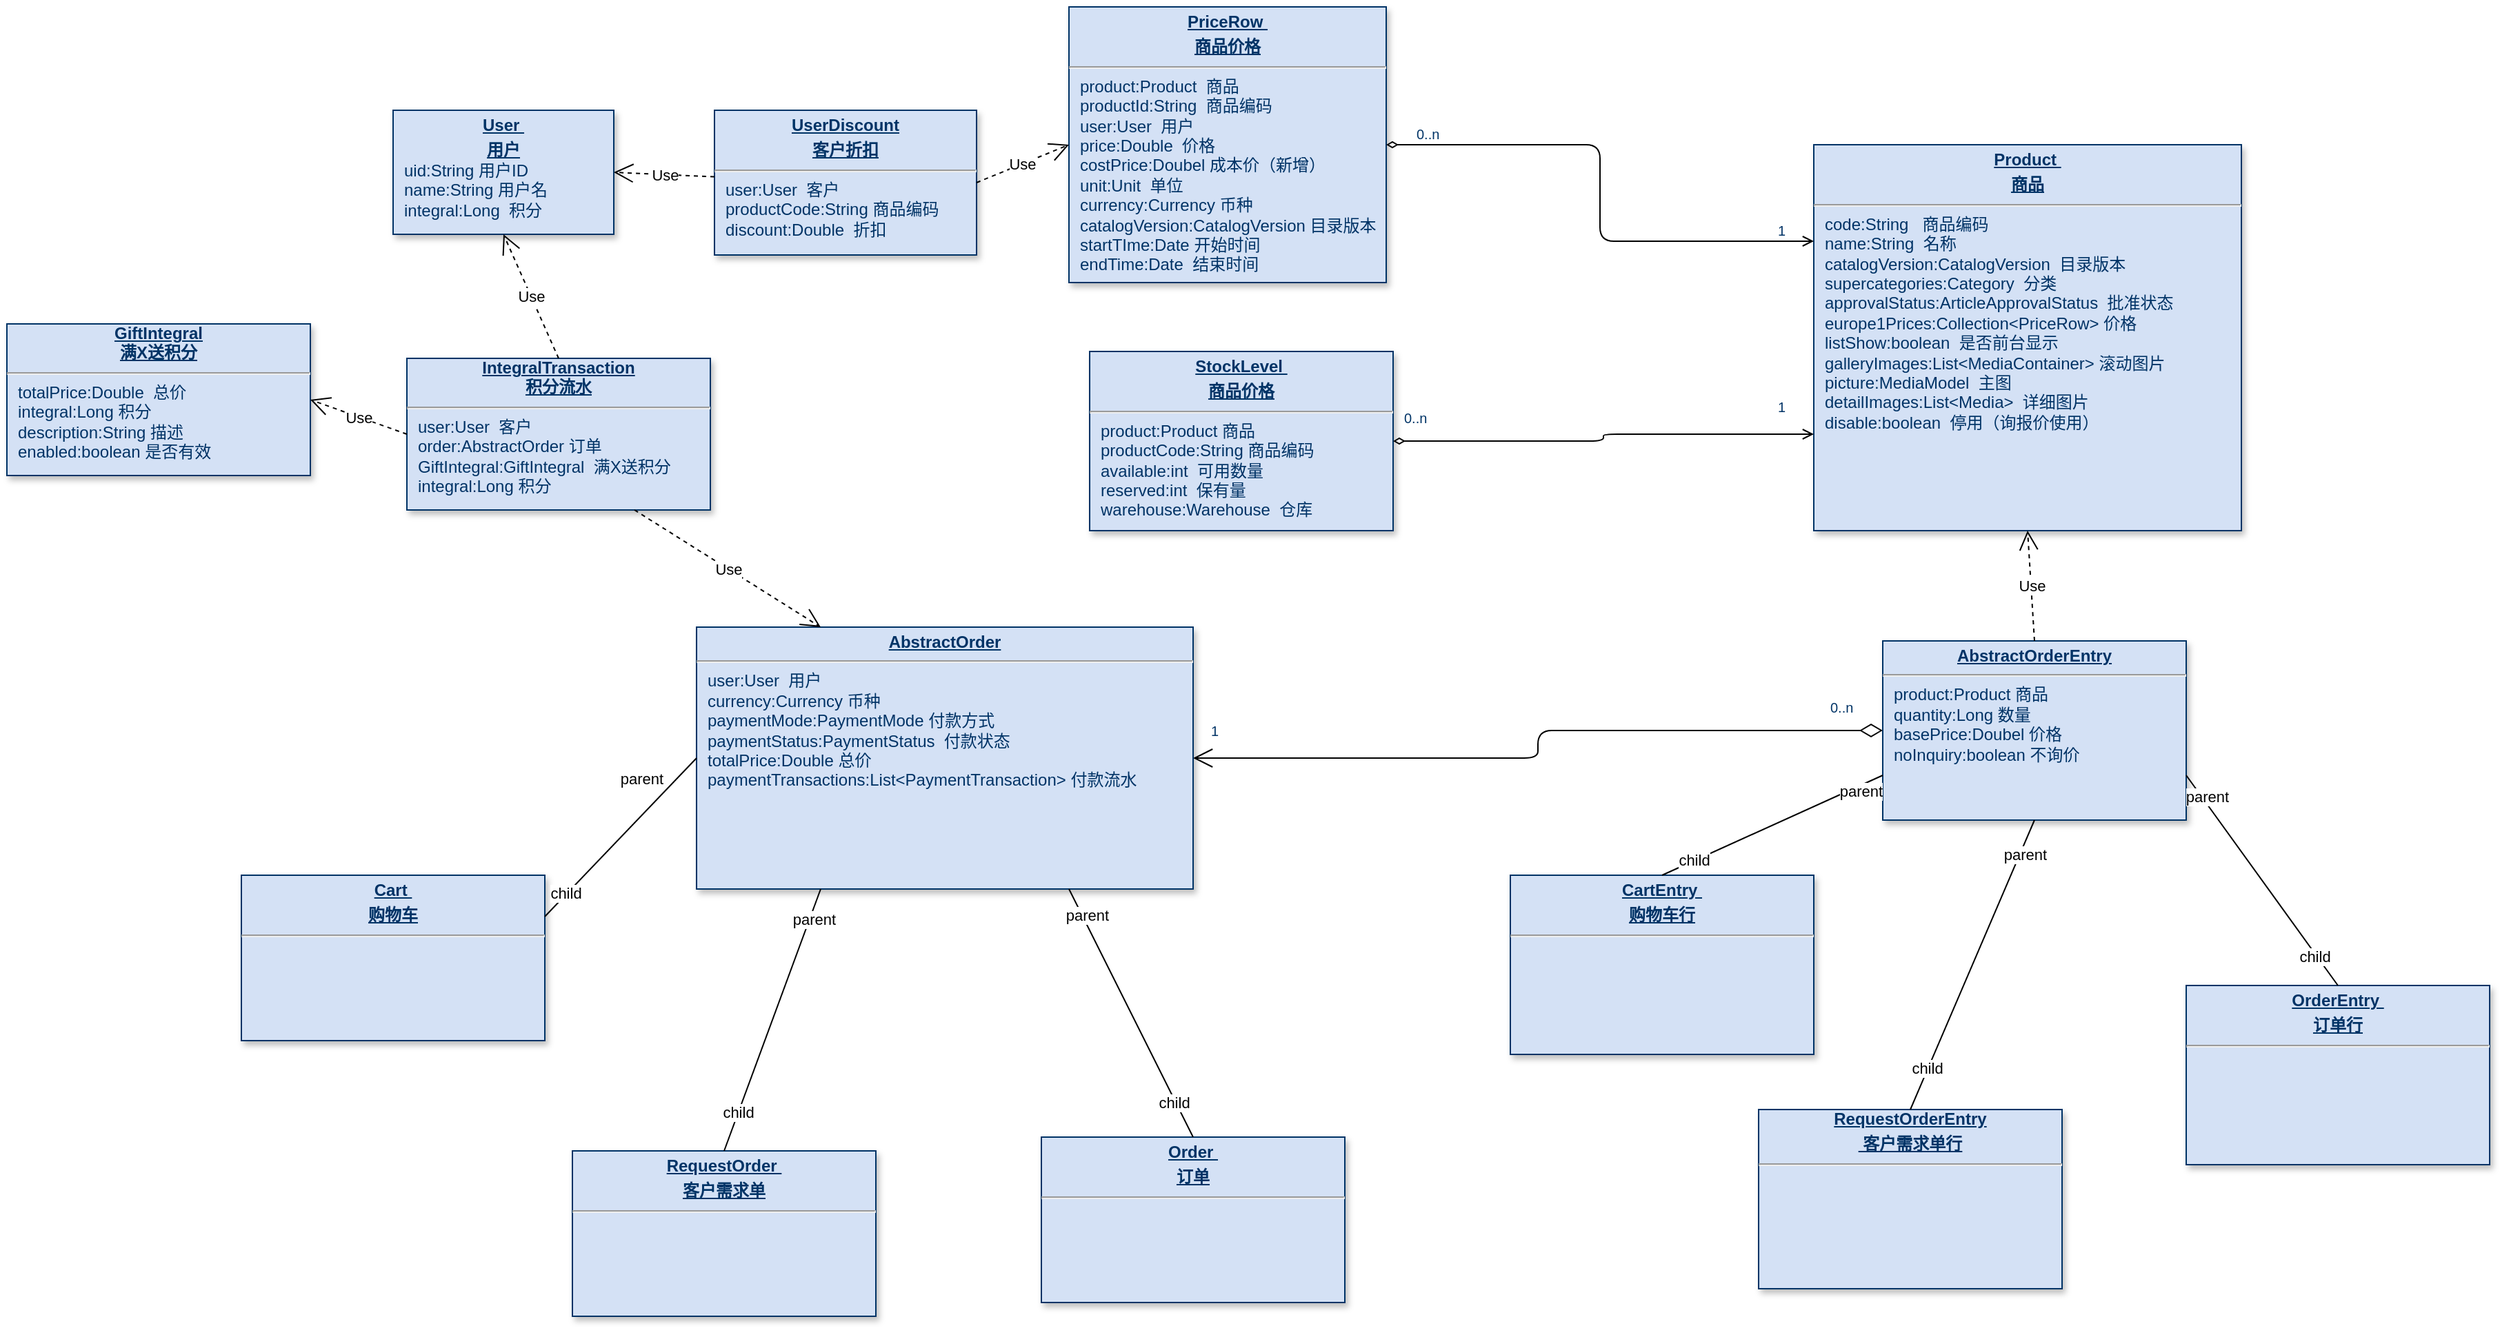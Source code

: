 <mxfile version="15.7.3" type="github"><diagram name="前台下单" id="efa7a0a1-bf9b-a30e-e6df-94a7791c09e9"><mxGraphModel dx="2009" dy="588" grid="1" gridSize="10" guides="1" tooltips="1" connect="1" arrows="1" fold="1" page="1" pageScale="1" pageWidth="826" pageHeight="1169" background="none" math="0" shadow="0"><root><mxCell id="0"/><mxCell id="1" parent="0"/><mxCell id="qegKbZxgv4PJoruQwuUI-114" value="&lt;p style=&quot;margin: 0px ; margin-top: 4px ; text-align: center ; text-decoration: underline&quot;&gt;&lt;b&gt;Product&amp;nbsp;&lt;/b&gt;&lt;/p&gt;&lt;p style=&quot;margin: 0px ; margin-top: 4px ; text-align: center ; text-decoration: underline&quot;&gt;&lt;b&gt;商品&lt;/b&gt;&lt;/p&gt;&lt;hr&gt;&lt;p style=&quot;margin: 0px ; margin-left: 8px&quot;&gt;code:String&amp;nbsp; &amp;nbsp;商品编码&lt;/p&gt;&lt;p style=&quot;margin: 0px ; margin-left: 8px&quot;&gt;name:String&amp;nbsp; 名称&lt;/p&gt;&lt;p style=&quot;margin: 0px ; margin-left: 8px&quot;&gt;catalogVersion:CatalogVersion&amp;nbsp; 目录版本&lt;br&gt;&lt;/p&gt;&lt;p style=&quot;margin: 0px ; margin-left: 8px&quot;&gt;supercategories:Category&amp;nbsp; 分类&lt;br&gt;&lt;/p&gt;&lt;p style=&quot;margin: 0px ; margin-left: 8px&quot;&gt;approvalStatus:ArticleApprovalStatus&amp;nbsp; 批准状态&lt;br&gt;&lt;/p&gt;&lt;p style=&quot;margin: 0px ; margin-left: 8px&quot;&gt;europe1Prices:Collection&amp;lt;PriceRow&amp;gt; 价格&lt;br&gt;&lt;/p&gt;&lt;p style=&quot;margin: 0px ; margin-left: 8px&quot;&gt;listShow:boolean&amp;nbsp; 是否前台显示&lt;br&gt;&lt;/p&gt;&lt;p style=&quot;margin: 0px ; margin-left: 8px&quot;&gt;galleryImages:List&amp;lt;MediaContainer&amp;gt; 滚动图片&lt;br&gt;&lt;/p&gt;&lt;p style=&quot;margin: 0px ; margin-left: 8px&quot;&gt;picture:MediaModel&amp;nbsp; 主图&lt;/p&gt;&lt;p style=&quot;margin: 0px ; margin-left: 8px&quot;&gt;detailImages:List&amp;lt;Media&amp;gt;&amp;nbsp; 详细图片&lt;br&gt;&lt;/p&gt;&lt;p style=&quot;margin: 0px ; margin-left: 8px&quot;&gt;disable:boolean&amp;nbsp; 停用（询报价使用）&lt;br&gt;&lt;/p&gt;&lt;p style=&quot;margin: 0px ; margin-left: 8px&quot;&gt;&lt;br&gt;&lt;/p&gt;" style="verticalAlign=top;align=left;overflow=fill;fontSize=12;fontFamily=Helvetica;html=1;strokeColor=#003366;shadow=1;fillColor=#D4E1F5;fontColor=#003366" parent="1" vertex="1"><mxGeometry x="1020" y="120" width="310" height="280" as="geometry"/></mxCell><mxCell id="qegKbZxgv4PJoruQwuUI-115" value="&lt;p style=&quot;margin: 0px ; margin-top: 4px ; text-align: center ; text-decoration: underline&quot;&gt;&lt;b&gt;PriceRow&amp;nbsp;&lt;/b&gt;&lt;/p&gt;&lt;p style=&quot;margin: 0px ; margin-top: 4px ; text-align: center ; text-decoration: underline&quot;&gt;&lt;b&gt;商品价格&lt;/b&gt;&lt;/p&gt;&lt;hr&gt;&lt;p style=&quot;margin: 0px ; margin-left: 8px&quot;&gt;product:Product&amp;nbsp; 商品&lt;br&gt;&lt;/p&gt;&lt;p style=&quot;margin: 0px ; margin-left: 8px&quot;&gt;productId:String&amp;nbsp; 商品编码&lt;br&gt;&lt;/p&gt;&lt;p style=&quot;margin: 0px ; margin-left: 8px&quot;&gt;user:User&amp;nbsp; 用户&lt;br&gt;&lt;/p&gt;&lt;p style=&quot;margin: 0px ; margin-left: 8px&quot;&gt;price:Double&amp;nbsp; 价格&lt;br&gt;&lt;/p&gt;&lt;p style=&quot;margin: 0px ; margin-left: 8px&quot;&gt;costPrice:Doubel 成本价（新增）&lt;/p&gt;&lt;p style=&quot;margin: 0px ; margin-left: 8px&quot;&gt;unit:Unit&amp;nbsp; 单位&lt;br&gt;&lt;/p&gt;&lt;p style=&quot;margin: 0px ; margin-left: 8px&quot;&gt;currency:Currency 币种&lt;br&gt;&lt;/p&gt;&lt;p style=&quot;margin: 0px ; margin-left: 8px&quot;&gt;catalogVersion:CatalogVersion 目录版本&lt;/p&gt;&lt;p style=&quot;margin: 0px ; margin-left: 8px&quot;&gt;startTIme:Date 开始时间&lt;/p&gt;&lt;p style=&quot;margin: 0px ; margin-left: 8px&quot;&gt;endTime:Date&amp;nbsp; 结束时间&lt;/p&gt;" style="verticalAlign=top;align=left;overflow=fill;fontSize=12;fontFamily=Helvetica;html=1;strokeColor=#003366;shadow=1;fillColor=#D4E1F5;fontColor=#003366" parent="1" vertex="1"><mxGeometry x="480" y="20" width="230" height="200" as="geometry"/></mxCell><mxCell id="qegKbZxgv4PJoruQwuUI-116" value="&lt;p style=&quot;margin: 0px ; margin-top: 4px ; text-align: center ; text-decoration: underline&quot;&gt;&lt;b&gt;StockLevel&amp;nbsp;&lt;/b&gt;&lt;/p&gt;&lt;p style=&quot;margin: 0px ; margin-top: 4px ; text-align: center ; text-decoration: underline&quot;&gt;&lt;b&gt;商品价格&lt;/b&gt;&lt;/p&gt;&lt;hr&gt;&lt;p style=&quot;margin: 0px ; margin-left: 8px&quot;&gt;product:Product 商品&lt;br&gt;&lt;/p&gt;&lt;p style=&quot;margin: 0px ; margin-left: 8px&quot;&gt;productCode:String 商品编码&lt;/p&gt;&lt;p style=&quot;margin: 0px ; margin-left: 8px&quot;&gt;available:int&amp;nbsp; 可用数量&lt;br&gt;&lt;/p&gt;&lt;p style=&quot;margin: 0px ; margin-left: 8px&quot;&gt;reserved:int&amp;nbsp; 保有量&lt;br&gt;&lt;/p&gt;&lt;p style=&quot;margin: 0px ; margin-left: 8px&quot;&gt;warehouse:Warehouse&amp;nbsp; 仓库&lt;br&gt;&lt;/p&gt;" style="verticalAlign=top;align=left;overflow=fill;fontSize=12;fontFamily=Helvetica;html=1;strokeColor=#003366;shadow=1;fillColor=#D4E1F5;fontColor=#003366" parent="1" vertex="1"><mxGeometry x="495" y="270" width="220" height="130" as="geometry"/></mxCell><mxCell id="qegKbZxgv4PJoruQwuUI-120" value="" style="endArrow=open;startArrow=diamondThin;startFill=0;edgeStyle=orthogonalEdgeStyle;entryX=0;entryY=0.75;entryDx=0;entryDy=0;exitX=1;exitY=0.5;exitDx=0;exitDy=0;" parent="1" source="qegKbZxgv4PJoruQwuUI-116" target="qegKbZxgv4PJoruQwuUI-114" edge="1"><mxGeometry x="559.36" y="-270" as="geometry"><mxPoint x="690" y="189" as="sourcePoint"/><mxPoint x="470.31" y="202.36" as="targetPoint"/></mxGeometry></mxCell><mxCell id="qegKbZxgv4PJoruQwuUI-121" value="0..n" style="resizable=0;align=left;verticalAlign=top;labelBackgroundColor=#ffffff;fontSize=10;strokeColor=#003366;shadow=1;fillColor=#D4E1F5;fontColor=#003366" parent="qegKbZxgv4PJoruQwuUI-120" connectable="0" vertex="1"><mxGeometry x="-1" relative="1" as="geometry"><mxPoint x="6" y="-29" as="offset"/></mxGeometry></mxCell><mxCell id="qegKbZxgv4PJoruQwuUI-122" value="1" style="resizable=0;align=right;verticalAlign=top;labelBackgroundColor=#ffffff;fontSize=10;strokeColor=#003366;shadow=1;fillColor=#D4E1F5;fontColor=#003366" parent="qegKbZxgv4PJoruQwuUI-120" connectable="0" vertex="1"><mxGeometry x="1" relative="1" as="geometry"><mxPoint x="-19" y="-32" as="offset"/></mxGeometry></mxCell><mxCell id="qegKbZxgv4PJoruQwuUI-123" value="&lt;p style=&quot;margin: 0px ; margin-top: 4px ; text-align: center ; text-decoration: underline&quot;&gt;&lt;b&gt;UserDiscount&lt;/b&gt;&lt;/p&gt;&lt;p style=&quot;margin: 0px ; margin-top: 4px ; text-align: center ; text-decoration: underline&quot;&gt;&lt;b&gt;客户折扣&lt;/b&gt;&lt;/p&gt;&lt;hr&gt;&lt;p style=&quot;margin: 0px ; margin-left: 8px&quot;&gt;user:User&amp;nbsp; 客户&lt;/p&gt;&lt;p style=&quot;margin: 0px ; margin-left: 8px&quot;&gt;productCode:String 商品编码&lt;/p&gt;&lt;p style=&quot;margin: 0px ; margin-left: 8px&quot;&gt;discount:Double&amp;nbsp; 折扣&lt;/p&gt;" style="verticalAlign=top;align=left;overflow=fill;fontSize=12;fontFamily=Helvetica;html=1;strokeColor=#003366;shadow=1;fillColor=#D4E1F5;fontColor=#003366" parent="1" vertex="1"><mxGeometry x="223" y="95" width="190" height="105" as="geometry"/></mxCell><mxCell id="qegKbZxgv4PJoruQwuUI-124" value="&lt;p style=&quot;margin: 0px ; margin-top: 4px ; text-align: center ; text-decoration: underline&quot;&gt;&lt;b&gt;User&amp;nbsp;&lt;/b&gt;&lt;/p&gt;&lt;p style=&quot;margin: 0px ; margin-top: 4px ; text-align: center ; text-decoration: underline&quot;&gt;&lt;b&gt;用户&lt;/b&gt;&lt;/p&gt;&lt;p style=&quot;margin: 0px ; margin-left: 8px&quot;&gt;uid:String 用户ID&lt;/p&gt;&lt;p style=&quot;margin: 0px ; margin-left: 8px&quot;&gt;name:String 用户名&lt;/p&gt;&lt;p style=&quot;margin: 0px ; margin-left: 8px&quot;&gt;integral:Long&amp;nbsp; 积分&lt;br&gt;&lt;/p&gt;" style="verticalAlign=top;align=left;overflow=fill;fontSize=12;fontFamily=Helvetica;html=1;strokeColor=#003366;shadow=1;fillColor=#D4E1F5;fontColor=#003366" parent="1" vertex="1"><mxGeometry x="-10" y="95.0" width="160" height="90" as="geometry"/></mxCell><mxCell id="qegKbZxgv4PJoruQwuUI-125" value="&lt;p style=&quot;margin: 0px ; margin-top: 4px ; text-align: center ; text-decoration: underline&quot;&gt;&lt;b&gt;Cart&amp;nbsp;&lt;/b&gt;&lt;/p&gt;&lt;p style=&quot;margin: 0px ; margin-top: 4px ; text-align: center ; text-decoration: underline&quot;&gt;&lt;b&gt;购物车&lt;/b&gt;&lt;/p&gt;&lt;hr&gt;&lt;p style=&quot;margin: 0px ; margin-left: 8px&quot;&gt;&lt;br&gt;&lt;/p&gt;" style="verticalAlign=top;align=left;overflow=fill;fontSize=12;fontFamily=Helvetica;html=1;strokeColor=#003366;shadow=1;fillColor=#D4E1F5;fontColor=#003366" parent="1" vertex="1"><mxGeometry x="-120" y="650" width="220" height="120" as="geometry"/></mxCell><mxCell id="qegKbZxgv4PJoruQwuUI-126" value="&lt;p style=&quot;margin: 0px ; margin-top: 4px ; text-align: center ; text-decoration: underline&quot;&gt;&lt;b&gt;CartEntry&amp;nbsp;&lt;/b&gt;&lt;/p&gt;&lt;p style=&quot;margin: 0px ; margin-top: 4px ; text-align: center ; text-decoration: underline&quot;&gt;&lt;b&gt;购物车行&lt;/b&gt;&lt;/p&gt;&lt;hr&gt;&lt;p style=&quot;margin: 0px ; margin-left: 8px&quot;&gt;&lt;br&gt;&lt;/p&gt;" style="verticalAlign=top;align=left;overflow=fill;fontSize=12;fontFamily=Helvetica;html=1;strokeColor=#003366;shadow=1;fillColor=#D4E1F5;fontColor=#003366" parent="1" vertex="1"><mxGeometry x="800" y="650" width="220" height="130" as="geometry"/></mxCell><mxCell id="qegKbZxgv4PJoruQwuUI-127" value="&lt;p style=&quot;margin: 0px ; margin-top: 4px ; text-align: center ; text-decoration: underline&quot;&gt;&lt;b&gt;Order&amp;nbsp;&lt;/b&gt;&lt;/p&gt;&lt;p style=&quot;margin: 0px ; margin-top: 4px ; text-align: center ; text-decoration: underline&quot;&gt;&lt;b&gt;订单&lt;/b&gt;&lt;/p&gt;&lt;hr&gt;&lt;p style=&quot;margin: 0px ; margin-left: 8px&quot;&gt;&lt;br&gt;&lt;/p&gt;" style="verticalAlign=top;align=left;overflow=fill;fontSize=12;fontFamily=Helvetica;html=1;strokeColor=#003366;shadow=1;fillColor=#D4E1F5;fontColor=#003366" parent="1" vertex="1"><mxGeometry x="460" y="840" width="220" height="120" as="geometry"/></mxCell><mxCell id="qegKbZxgv4PJoruQwuUI-128" value="&lt;p style=&quot;margin: 0px ; margin-top: 4px ; text-align: center ; text-decoration: underline&quot;&gt;&lt;b&gt;OrderEntry&amp;nbsp;&lt;/b&gt;&lt;/p&gt;&lt;p style=&quot;margin: 0px ; margin-top: 4px ; text-align: center ; text-decoration: underline&quot;&gt;&lt;b&gt;订单行&lt;/b&gt;&lt;/p&gt;&lt;hr&gt;&lt;p style=&quot;margin: 0px ; margin-left: 8px&quot;&gt;&lt;br&gt;&lt;/p&gt;" style="verticalAlign=top;align=left;overflow=fill;fontSize=12;fontFamily=Helvetica;html=1;strokeColor=#003366;shadow=1;fillColor=#D4E1F5;fontColor=#003366" parent="1" vertex="1"><mxGeometry x="1290" y="730" width="220" height="130" as="geometry"/></mxCell><mxCell id="qegKbZxgv4PJoruQwuUI-143" value="" style="endArrow=open;endSize=12;startArrow=diamondThin;startSize=14;startFill=0;edgeStyle=orthogonalEdgeStyle;entryX=1;entryY=0.5;entryDx=0;entryDy=0;exitX=0;exitY=0.5;exitDx=0;exitDy=0;" parent="1" source="-3wKTCHwzsdwVrRzX_7w-2" target="-3wKTCHwzsdwVrRzX_7w-1" edge="1"><mxGeometry x="569.36" y="-98" as="geometry"><mxPoint x="620" y="512" as="sourcePoint"/><mxPoint x="470" y="452" as="targetPoint"/></mxGeometry></mxCell><mxCell id="qegKbZxgv4PJoruQwuUI-144" value="0..n" style="resizable=0;align=left;verticalAlign=top;labelBackgroundColor=#ffffff;fontSize=10;strokeColor=#003366;shadow=1;fillColor=#D4E1F5;fontColor=#003366" parent="qegKbZxgv4PJoruQwuUI-143" connectable="0" vertex="1"><mxGeometry x="-1" relative="1" as="geometry"><mxPoint x="-40" y="-29" as="offset"/></mxGeometry></mxCell><mxCell id="qegKbZxgv4PJoruQwuUI-145" value="1" style="resizable=0;align=right;verticalAlign=top;labelBackgroundColor=#ffffff;fontSize=10;strokeColor=#003366;shadow=1;fillColor=#D4E1F5;fontColor=#003366" parent="qegKbZxgv4PJoruQwuUI-143" connectable="0" vertex="1"><mxGeometry x="1" relative="1" as="geometry"><mxPoint x="20" y="-32" as="offset"/></mxGeometry></mxCell><mxCell id="-3wKTCHwzsdwVrRzX_7w-1" value="&lt;p style=&quot;margin: 0px ; margin-top: 4px ; text-align: center ; text-decoration: underline&quot;&gt;&lt;b&gt;AbstractOrder&lt;/b&gt;&lt;/p&gt;&lt;hr&gt;&lt;p style=&quot;margin: 0px ; margin-left: 8px&quot;&gt;user:User&amp;nbsp; 用户&lt;/p&gt;&lt;p style=&quot;margin: 0px ; margin-left: 8px&quot;&gt;currency:Currency 币种&lt;br&gt;&lt;/p&gt;&lt;p style=&quot;margin: 0px ; margin-left: 8px&quot;&gt;paymentMode:PaymentMode 付款方式&lt;br&gt;&lt;/p&gt;&lt;p style=&quot;margin: 0px ; margin-left: 8px&quot;&gt;paymentStatus:PaymentStatus&amp;nbsp; 付款状态&lt;br&gt;&lt;/p&gt;&lt;p style=&quot;margin: 0px ; margin-left: 8px&quot;&gt;totalPrice:Double 总价&lt;br&gt;&lt;/p&gt;&lt;p style=&quot;margin: 0px ; margin-left: 8px&quot;&gt;paymentTransactions:List&amp;lt;PaymentTransaction&amp;gt; 付款流水&lt;br&gt;&lt;/p&gt;" style="verticalAlign=top;align=left;overflow=fill;fontSize=12;fontFamily=Helvetica;html=1;strokeColor=#003366;shadow=1;fillColor=#D4E1F5;fontColor=#003366" parent="1" vertex="1"><mxGeometry x="210" y="470" width="360" height="190" as="geometry"/></mxCell><mxCell id="-3wKTCHwzsdwVrRzX_7w-2" value="&lt;p style=&quot;margin: 0px ; margin-top: 4px ; text-align: center ; text-decoration: underline&quot;&gt;&lt;b&gt;AbstractOrderEntry&lt;/b&gt;&lt;/p&gt;&lt;hr&gt;&lt;p style=&quot;margin: 0px ; margin-left: 8px&quot;&gt;product:Product 商品&lt;br&gt;&lt;/p&gt;&lt;p style=&quot;margin: 0px ; margin-left: 8px&quot;&gt;quantity:Long 数量&lt;/p&gt;&lt;p style=&quot;margin: 0px ; margin-left: 8px&quot;&gt;basePrice:Doubel 价格&lt;/p&gt;&lt;p style=&quot;margin: 0px ; margin-left: 8px&quot;&gt;noInquiry:boolean 不询价&lt;br&gt;&lt;/p&gt;" style="verticalAlign=top;align=left;overflow=fill;fontSize=12;fontFamily=Helvetica;html=1;strokeColor=#003366;shadow=1;fillColor=#D4E1F5;fontColor=#003366" parent="1" vertex="1"><mxGeometry x="1070" y="480" width="220" height="130" as="geometry"/></mxCell><mxCell id="-3wKTCHwzsdwVrRzX_7w-7" value="" style="endArrow=none;html=1;rounded=1;exitX=1;exitY=0.25;exitDx=0;exitDy=0;entryX=0;entryY=0.5;entryDx=0;entryDy=0;" parent="1" source="qegKbZxgv4PJoruQwuUI-125" target="-3wKTCHwzsdwVrRzX_7w-1" edge="1"><mxGeometry width="50" height="50" relative="1" as="geometry"><mxPoint x="30" y="710" as="sourcePoint"/><mxPoint x="80" y="660" as="targetPoint"/></mxGeometry></mxCell><mxCell id="-3wKTCHwzsdwVrRzX_7w-8" value="child" style="edgeLabel;html=1;align=center;verticalAlign=middle;resizable=0;points=[];" parent="-3wKTCHwzsdwVrRzX_7w-7" vertex="1" connectable="0"><mxGeometry x="-0.71" y="1" relative="1" as="geometry"><mxPoint as="offset"/></mxGeometry></mxCell><mxCell id="-3wKTCHwzsdwVrRzX_7w-9" value="parent" style="edgeLabel;html=1;align=center;verticalAlign=middle;resizable=0;points=[];" parent="-3wKTCHwzsdwVrRzX_7w-7" vertex="1" connectable="0"><mxGeometry x="0.778" y="-3" relative="1" as="geometry"><mxPoint x="-30" as="offset"/></mxGeometry></mxCell><mxCell id="-3wKTCHwzsdwVrRzX_7w-10" value="&lt;p style=&quot;margin: 0px ; margin-top: 4px ; text-align: center ; text-decoration: underline&quot;&gt;&lt;b&gt;RequestOrder&amp;nbsp;&lt;/b&gt;&lt;/p&gt;&lt;p style=&quot;margin: 0px ; margin-top: 4px ; text-align: center ; text-decoration: underline&quot;&gt;&lt;b&gt;客户需求单&lt;/b&gt;&lt;/p&gt;&lt;hr&gt;&lt;p style=&quot;margin: 0px ; margin-left: 8px&quot;&gt;&lt;br&gt;&lt;/p&gt;" style="verticalAlign=top;align=left;overflow=fill;fontSize=12;fontFamily=Helvetica;html=1;strokeColor=#003366;shadow=1;fillColor=#D4E1F5;fontColor=#003366" parent="1" vertex="1"><mxGeometry x="120" y="850" width="220" height="120" as="geometry"/></mxCell><mxCell id="-3wKTCHwzsdwVrRzX_7w-11" value="" style="endArrow=none;html=1;rounded=1;exitX=0.5;exitY=0;exitDx=0;exitDy=0;entryX=0.25;entryY=1;entryDx=0;entryDy=0;" parent="1" source="-3wKTCHwzsdwVrRzX_7w-10" target="-3wKTCHwzsdwVrRzX_7w-1" edge="1"><mxGeometry width="50" height="50" relative="1" as="geometry"><mxPoint x="-20" y="657" as="sourcePoint"/><mxPoint x="10" y="530" as="targetPoint"/></mxGeometry></mxCell><mxCell id="-3wKTCHwzsdwVrRzX_7w-12" value="child" style="edgeLabel;html=1;align=center;verticalAlign=middle;resizable=0;points=[];" parent="-3wKTCHwzsdwVrRzX_7w-11" vertex="1" connectable="0"><mxGeometry x="-0.71" y="1" relative="1" as="geometry"><mxPoint as="offset"/></mxGeometry></mxCell><mxCell id="-3wKTCHwzsdwVrRzX_7w-13" value="parent" style="edgeLabel;html=1;align=center;verticalAlign=middle;resizable=0;points=[];" parent="-3wKTCHwzsdwVrRzX_7w-11" vertex="1" connectable="0"><mxGeometry x="0.778" y="-3" relative="1" as="geometry"><mxPoint as="offset"/></mxGeometry></mxCell><mxCell id="-3wKTCHwzsdwVrRzX_7w-14" value="" style="endArrow=none;html=1;rounded=1;exitX=0.5;exitY=0;exitDx=0;exitDy=0;entryX=0.75;entryY=1;entryDx=0;entryDy=0;" parent="1" source="qegKbZxgv4PJoruQwuUI-127" target="-3wKTCHwzsdwVrRzX_7w-1" edge="1"><mxGeometry width="50" height="50" relative="1" as="geometry"><mxPoint x="-20" y="820" as="sourcePoint"/><mxPoint x="65" y="590" as="targetPoint"/></mxGeometry></mxCell><mxCell id="-3wKTCHwzsdwVrRzX_7w-15" value="child" style="edgeLabel;html=1;align=center;verticalAlign=middle;resizable=0;points=[];" parent="-3wKTCHwzsdwVrRzX_7w-14" vertex="1" connectable="0"><mxGeometry x="-0.71" y="1" relative="1" as="geometry"><mxPoint as="offset"/></mxGeometry></mxCell><mxCell id="-3wKTCHwzsdwVrRzX_7w-16" value="parent" style="edgeLabel;html=1;align=center;verticalAlign=middle;resizable=0;points=[];" parent="-3wKTCHwzsdwVrRzX_7w-14" vertex="1" connectable="0"><mxGeometry x="0.778" y="-3" relative="1" as="geometry"><mxPoint as="offset"/></mxGeometry></mxCell><mxCell id="-3wKTCHwzsdwVrRzX_7w-17" value="&lt;div style=&quot;text-align: center&quot;&gt;&lt;span&gt;&lt;b&gt;&lt;u&gt;RequestOrderEntry&lt;/u&gt;&lt;/b&gt;&lt;/span&gt;&lt;/div&gt;&lt;p style=&quot;margin: 0px ; margin-top: 4px ; text-align: center ; text-decoration: underline&quot;&gt;&lt;b&gt;&amp;nbsp;客户需求单行&lt;/b&gt;&lt;/p&gt;&lt;hr&gt;&lt;p style=&quot;margin: 0px ; margin-left: 8px&quot;&gt;&lt;br&gt;&lt;/p&gt;" style="verticalAlign=top;align=left;overflow=fill;fontSize=12;fontFamily=Helvetica;html=1;strokeColor=#003366;shadow=1;fillColor=#D4E1F5;fontColor=#003366" parent="1" vertex="1"><mxGeometry x="980" y="820" width="220" height="130" as="geometry"/></mxCell><mxCell id="-3wKTCHwzsdwVrRzX_7w-18" value="" style="endArrow=none;html=1;rounded=1;exitX=0.5;exitY=0;exitDx=0;exitDy=0;entryX=0;entryY=0.75;entryDx=0;entryDy=0;" parent="1" source="qegKbZxgv4PJoruQwuUI-126" target="-3wKTCHwzsdwVrRzX_7w-2" edge="1"><mxGeometry width="50" height="50" relative="1" as="geometry"><mxPoint x="230" y="780" as="sourcePoint"/><mxPoint x="175" y="590" as="targetPoint"/></mxGeometry></mxCell><mxCell id="-3wKTCHwzsdwVrRzX_7w-19" value="child" style="edgeLabel;html=1;align=center;verticalAlign=middle;resizable=0;points=[];" parent="-3wKTCHwzsdwVrRzX_7w-18" vertex="1" connectable="0"><mxGeometry x="-0.71" y="1" relative="1" as="geometry"><mxPoint as="offset"/></mxGeometry></mxCell><mxCell id="-3wKTCHwzsdwVrRzX_7w-20" value="parent" style="edgeLabel;html=1;align=center;verticalAlign=middle;resizable=0;points=[];" parent="-3wKTCHwzsdwVrRzX_7w-18" vertex="1" connectable="0"><mxGeometry x="0.778" y="-3" relative="1" as="geometry"><mxPoint as="offset"/></mxGeometry></mxCell><mxCell id="-3wKTCHwzsdwVrRzX_7w-21" value="" style="endArrow=none;html=1;rounded=1;exitX=0.5;exitY=0;exitDx=0;exitDy=0;entryX=0.5;entryY=1;entryDx=0;entryDy=0;" parent="1" source="-3wKTCHwzsdwVrRzX_7w-17" target="-3wKTCHwzsdwVrRzX_7w-2" edge="1"><mxGeometry width="50" height="50" relative="1" as="geometry"><mxPoint x="660" y="640" as="sourcePoint"/><mxPoint x="760" y="562.5" as="targetPoint"/></mxGeometry></mxCell><mxCell id="-3wKTCHwzsdwVrRzX_7w-22" value="child" style="edgeLabel;html=1;align=center;verticalAlign=middle;resizable=0;points=[];" parent="-3wKTCHwzsdwVrRzX_7w-21" vertex="1" connectable="0"><mxGeometry x="-0.71" y="1" relative="1" as="geometry"><mxPoint as="offset"/></mxGeometry></mxCell><mxCell id="-3wKTCHwzsdwVrRzX_7w-23" value="parent" style="edgeLabel;html=1;align=center;verticalAlign=middle;resizable=0;points=[];" parent="-3wKTCHwzsdwVrRzX_7w-21" vertex="1" connectable="0"><mxGeometry x="0.778" y="-3" relative="1" as="geometry"><mxPoint as="offset"/></mxGeometry></mxCell><mxCell id="-3wKTCHwzsdwVrRzX_7w-24" value="" style="endArrow=none;html=1;rounded=1;exitX=0.5;exitY=0;exitDx=0;exitDy=0;entryX=1;entryY=0.75;entryDx=0;entryDy=0;" parent="1" source="qegKbZxgv4PJoruQwuUI-128" target="-3wKTCHwzsdwVrRzX_7w-2" edge="1"><mxGeometry width="50" height="50" relative="1" as="geometry"><mxPoint x="750.44" y="871.08" as="sourcePoint"/><mxPoint x="815" y="595" as="targetPoint"/></mxGeometry></mxCell><mxCell id="-3wKTCHwzsdwVrRzX_7w-25" value="child" style="edgeLabel;html=1;align=center;verticalAlign=middle;resizable=0;points=[];" parent="-3wKTCHwzsdwVrRzX_7w-24" vertex="1" connectable="0"><mxGeometry x="-0.71" y="1" relative="1" as="geometry"><mxPoint as="offset"/></mxGeometry></mxCell><mxCell id="-3wKTCHwzsdwVrRzX_7w-26" value="parent" style="edgeLabel;html=1;align=center;verticalAlign=middle;resizable=0;points=[];" parent="-3wKTCHwzsdwVrRzX_7w-24" vertex="1" connectable="0"><mxGeometry x="0.778" y="-3" relative="1" as="geometry"><mxPoint as="offset"/></mxGeometry></mxCell><mxCell id="-3wKTCHwzsdwVrRzX_7w-27" value="" style="endArrow=open;startArrow=diamondThin;startFill=0;edgeStyle=orthogonalEdgeStyle;entryX=0;entryY=0.25;entryDx=0;entryDy=0;" parent="1" source="qegKbZxgv4PJoruQwuUI-115" target="qegKbZxgv4PJoruQwuUI-114" edge="1"><mxGeometry x="569.36" y="-260" as="geometry"><mxPoint x="830" y="340" as="sourcePoint"/><mxPoint x="939" y="280" as="targetPoint"/></mxGeometry></mxCell><mxCell id="-3wKTCHwzsdwVrRzX_7w-28" value="0..n" style="resizable=0;align=left;verticalAlign=top;labelBackgroundColor=#ffffff;fontSize=10;strokeColor=#003366;shadow=1;fillColor=#D4E1F5;fontColor=#003366" parent="-3wKTCHwzsdwVrRzX_7w-27" connectable="0" vertex="1"><mxGeometry x="-1" relative="1" as="geometry"><mxPoint x="20" y="-20" as="offset"/></mxGeometry></mxCell><mxCell id="-3wKTCHwzsdwVrRzX_7w-29" value="1" style="resizable=0;align=right;verticalAlign=top;labelBackgroundColor=#ffffff;fontSize=10;strokeColor=#003366;shadow=1;fillColor=#D4E1F5;fontColor=#003366" parent="-3wKTCHwzsdwVrRzX_7w-27" connectable="0" vertex="1"><mxGeometry x="1" relative="1" as="geometry"><mxPoint x="-19" y="-20" as="offset"/></mxGeometry></mxCell><mxCell id="-3wKTCHwzsdwVrRzX_7w-30" value="Use" style="endArrow=open;endSize=12;dashed=1;html=1;rounded=1;entryX=0.5;entryY=1;entryDx=0;entryDy=0;exitX=0.5;exitY=0;exitDx=0;exitDy=0;" parent="1" source="-3wKTCHwzsdwVrRzX_7w-2" target="qegKbZxgv4PJoruQwuUI-114" edge="1"><mxGeometry width="160" relative="1" as="geometry"><mxPoint x="890" y="470" as="sourcePoint"/><mxPoint x="1050" y="470" as="targetPoint"/></mxGeometry></mxCell><mxCell id="-3wKTCHwzsdwVrRzX_7w-31" value="Use" style="endArrow=open;endSize=12;dashed=1;html=1;rounded=1;entryX=1;entryY=0.5;entryDx=0;entryDy=0;" parent="1" source="qegKbZxgv4PJoruQwuUI-123" target="qegKbZxgv4PJoruQwuUI-124" edge="1"><mxGeometry width="160" relative="1" as="geometry"><mxPoint x="350" y="270" as="sourcePoint"/><mxPoint x="510" y="270" as="targetPoint"/></mxGeometry></mxCell><mxCell id="-3wKTCHwzsdwVrRzX_7w-33" value="&lt;div style=&quot;text-align: center&quot;&gt;&lt;span&gt;&lt;b&gt;&lt;u&gt;GiftIntegral&lt;/u&gt;&lt;/b&gt;&lt;/span&gt;&lt;/div&gt;&lt;div style=&quot;text-align: center&quot;&gt;&lt;span&gt;&lt;b&gt;&lt;u&gt;满X送积分&lt;/u&gt;&lt;/b&gt;&lt;/span&gt;&lt;/div&gt;&lt;hr&gt;&lt;p style=&quot;margin: 0px ; margin-left: 8px&quot;&gt;totalPrice:Double&amp;nbsp; 总价&lt;/p&gt;&lt;p style=&quot;margin: 0px ; margin-left: 8px&quot;&gt;integral:Long 积分&lt;br&gt;&lt;/p&gt;&lt;p style=&quot;margin: 0px ; margin-left: 8px&quot;&gt;description:String 描述&lt;br&gt;&lt;/p&gt;&lt;p style=&quot;margin: 0px ; margin-left: 8px&quot;&gt;enabled:boolean 是否有效&lt;br&gt;&lt;/p&gt;" style="verticalAlign=top;align=left;overflow=fill;fontSize=12;fontFamily=Helvetica;html=1;strokeColor=#003366;shadow=1;fillColor=#D4E1F5;fontColor=#003366" parent="1" vertex="1"><mxGeometry x="-290" y="250" width="220" height="110" as="geometry"/></mxCell><mxCell id="-3wKTCHwzsdwVrRzX_7w-35" value="&lt;div style=&quot;text-align: center&quot;&gt;&lt;span&gt;&lt;b&gt;&lt;u&gt;Integral&lt;/u&gt;&lt;/b&gt;&lt;/span&gt;&lt;b&gt;&lt;u&gt;Transaction&lt;/u&gt;&lt;/b&gt;&lt;/div&gt;&lt;div style=&quot;text-align: center&quot;&gt;&lt;b&gt;&lt;u&gt;积分流水&lt;/u&gt;&lt;/b&gt;&lt;/div&gt;&lt;hr&gt;&lt;p style=&quot;margin: 0px ; margin-left: 8px&quot;&gt;user:User&amp;nbsp; 客户&lt;/p&gt;&lt;p style=&quot;margin: 0px ; margin-left: 8px&quot;&gt;order:AbstractOrder 订单&lt;/p&gt;&lt;p style=&quot;margin: 0px ; margin-left: 8px&quot;&gt;GiftIntegral:GiftIntegral&amp;nbsp; 满X送积分&lt;br&gt;&lt;/p&gt;&lt;p style=&quot;margin: 0px ; margin-left: 8px&quot;&gt;integral:Long 积分&amp;nbsp;&amp;nbsp;&lt;/p&gt;" style="verticalAlign=top;align=left;overflow=fill;fontSize=12;fontFamily=Helvetica;html=1;strokeColor=#003366;shadow=1;fillColor=#D4E1F5;fontColor=#003366" parent="1" vertex="1"><mxGeometry y="275" width="220" height="110" as="geometry"/></mxCell><mxCell id="-3wKTCHwzsdwVrRzX_7w-36" value="Use" style="endArrow=open;endSize=12;dashed=1;html=1;rounded=1;entryX=0.5;entryY=1;entryDx=0;entryDy=0;exitX=0.5;exitY=0;exitDx=0;exitDy=0;" parent="1" source="-3wKTCHwzsdwVrRzX_7w-35" target="qegKbZxgv4PJoruQwuUI-124" edge="1"><mxGeometry width="160" relative="1" as="geometry"><mxPoint x="233" y="150.0" as="sourcePoint"/><mxPoint x="160" y="150.0" as="targetPoint"/></mxGeometry></mxCell><mxCell id="-3wKTCHwzsdwVrRzX_7w-37" value="Use" style="endArrow=open;endSize=12;dashed=1;html=1;rounded=1;entryX=0.25;entryY=0;entryDx=0;entryDy=0;exitX=0.75;exitY=1;exitDx=0;exitDy=0;" parent="1" source="-3wKTCHwzsdwVrRzX_7w-35" target="-3wKTCHwzsdwVrRzX_7w-1" edge="1"><mxGeometry width="160" relative="1" as="geometry"><mxPoint x="120" y="285" as="sourcePoint"/><mxPoint x="80" y="195.0" as="targetPoint"/></mxGeometry></mxCell><mxCell id="-3wKTCHwzsdwVrRzX_7w-38" value="Use" style="endArrow=open;endSize=12;dashed=1;html=1;rounded=1;entryX=1;entryY=0.5;entryDx=0;entryDy=0;exitX=0;exitY=0.5;exitDx=0;exitDy=0;" parent="1" source="-3wKTCHwzsdwVrRzX_7w-35" target="-3wKTCHwzsdwVrRzX_7w-33" edge="1"><mxGeometry width="160" relative="1" as="geometry"><mxPoint x="120" y="285" as="sourcePoint"/><mxPoint x="80" y="195.0" as="targetPoint"/></mxGeometry></mxCell><mxCell id="-3wKTCHwzsdwVrRzX_7w-39" value="Use" style="endArrow=open;endSize=12;dashed=1;html=1;rounded=1;entryX=0;entryY=0.5;entryDx=0;entryDy=0;exitX=1;exitY=0.5;exitDx=0;exitDy=0;" parent="1" source="qegKbZxgv4PJoruQwuUI-123" target="qegKbZxgv4PJoruQwuUI-115" edge="1"><mxGeometry width="160" relative="1" as="geometry"><mxPoint x="233" y="150.0" as="sourcePoint"/><mxPoint x="160" y="150.0" as="targetPoint"/></mxGeometry></mxCell></root></mxGraphModel></diagram></mxfile>